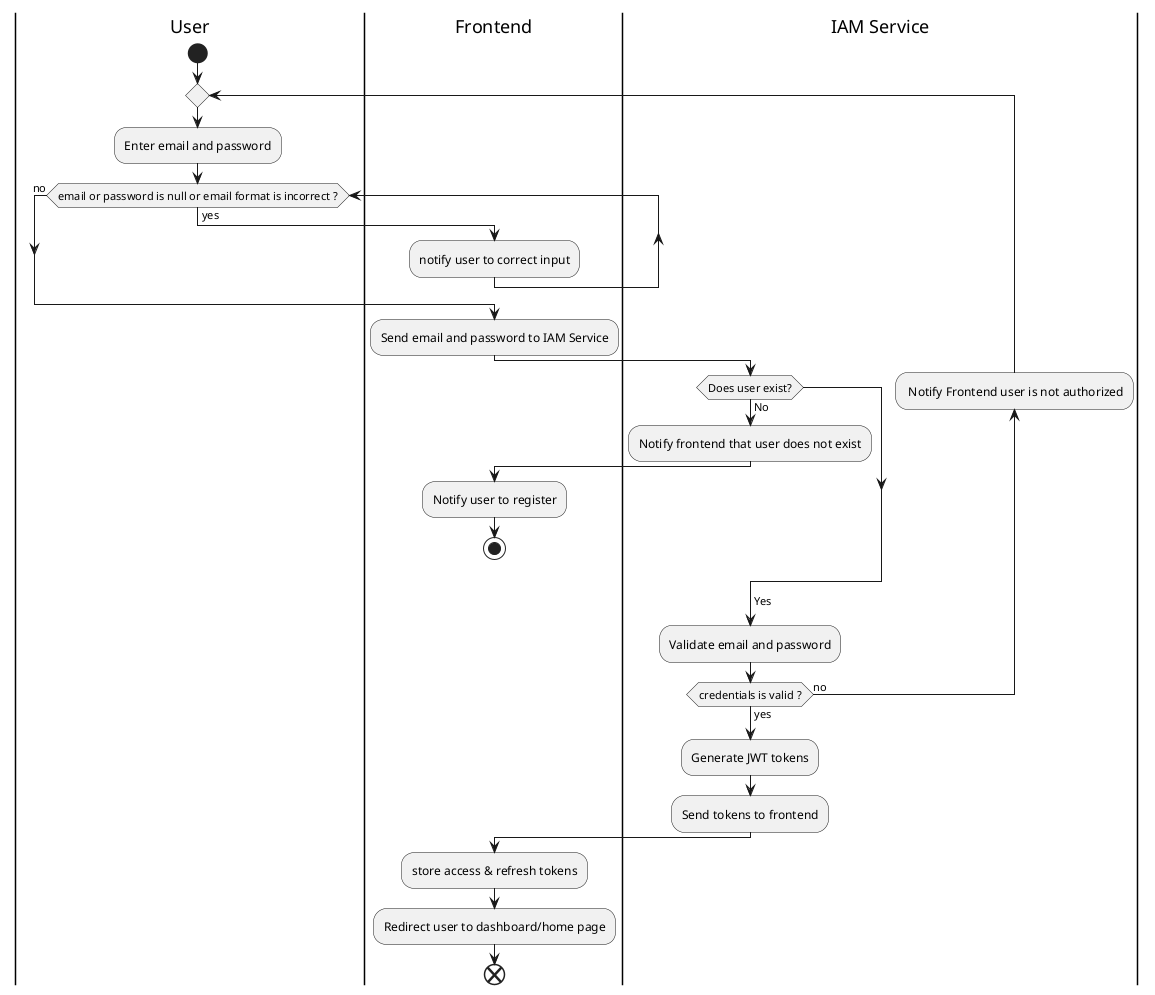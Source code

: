 @startuml
|User|
start
repeat
:Enter email and password;

while (email or password is null or email format is incorrect ?) is (yes)
|Frontend|
:notify user to correct input;

endwhile (no)
:Send email and password to IAM Service;

|IAM Service|
if (Does user exist?) then (No)
    |IAM Service|
    :Notify frontend that user does not exist;
    |Frontend|
    :Notify user to register;
    stop
    end if;
    -> Yes;
    |IAM Service|
    :Validate email and password;
    backward: Notify Frontend user is not authorized;
    repeat while (credentials is valid ?) is (no) not (yes)
        ->
        :Generate JWT tokens;
        :Send tokens to frontend;
        |Frontend|
        :store access & refresh tokens;
        :Redirect user to dashboard/home page;
end
@enduml
